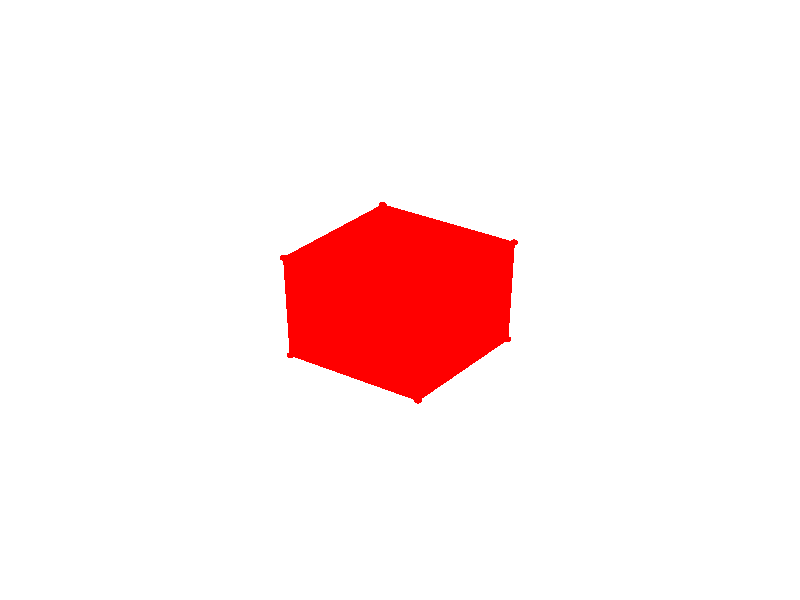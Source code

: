 #version 3.7;
global_settings{assumed_gamma 1.0}
camera{perspective location <6.545084971874737256314347, 4.755282581475768211021204, 5.877852522924730926945358> right <0.293892626146236568551728, -0.404508497187473725631435, -0.000000000000000000000000> up <-0.237764129073788410551060, -0.172745751406263137184283, 0.404508497187473725631435> direction <0.654508497187473725631435, 0.475528258147576821102120, 0.587785252292473137103457> sky <-0.475528258147576821102120, -0.345491502812526274368565, 0.809016994374947451262869> look_at <5.890576474687263086593703, 4.279754323328191389919084, 5.290067270632257567797296>}
light_source{<6.545084971874737256314347, 4.755282581475768211021204, 5.877852522924730926945358> rgb<1.0,1.0,1.0>}
background{rgb<1,1,1>}
object{object{union{union{sphere{<1.000000000000000000000000, 1.000000000000000000000000, 1.000000000000000000000000>,0.050000000000000002775558}sphere{<-1.000000000000000000000000, 1.000000000000000000000000, 1.000000000000000000000000>,0.050000000000000002775558}sphere{<1.000000000000000000000000, -1.000000000000000000000000, 1.000000000000000000000000>,0.050000000000000002775558}sphere{<-1.000000000000000000000000, -1.000000000000000000000000, 1.000000000000000000000000>,0.050000000000000002775558}sphere{<1.000000000000000000000000, 1.000000000000000000000000, -1.000000000000000000000000>,0.050000000000000002775558}sphere{<-1.000000000000000000000000, 1.000000000000000000000000, -1.000000000000000000000000>,0.050000000000000002775558}sphere{<1.000000000000000000000000, -1.000000000000000000000000, -1.000000000000000000000000>,0.050000000000000002775558}sphere{<-1.000000000000000000000000, -1.000000000000000000000000, -1.000000000000000000000000>,0.050000000000000002775558}}union{cylinder{<1.000000000000000000000000, 1.000000000000000000000000, 1.000000000000000000000000>,<1.000000000000000000000000, 1.000000000000000000000000, -1.000000000000000000000000>,0.010000000000000000208167}cylinder{<-1.000000000000000000000000, 1.000000000000000000000000, 1.000000000000000000000000>,<-1.000000000000000000000000, 1.000000000000000000000000, -1.000000000000000000000000>,0.010000000000000000208167}cylinder{<1.000000000000000000000000, -1.000000000000000000000000, 1.000000000000000000000000>,<1.000000000000000000000000, -1.000000000000000000000000, -1.000000000000000000000000>,0.010000000000000000208167}cylinder{<-1.000000000000000000000000, -1.000000000000000000000000, 1.000000000000000000000000>,<-1.000000000000000000000000, -1.000000000000000000000000, -1.000000000000000000000000>,0.010000000000000000208167}cylinder{<1.000000000000000000000000, 1.000000000000000000000000, 1.000000000000000000000000>,<-1.000000000000000000000000, 1.000000000000000000000000, 1.000000000000000000000000>,0.010000000000000000208167}cylinder{<1.000000000000000000000000, -1.000000000000000000000000, 1.000000000000000000000000>,<-1.000000000000000000000000, -1.000000000000000000000000, 1.000000000000000000000000>,0.010000000000000000208167}cylinder{<1.000000000000000000000000, 1.000000000000000000000000, -1.000000000000000000000000>,<-1.000000000000000000000000, 1.000000000000000000000000, -1.000000000000000000000000>,0.010000000000000000208167}cylinder{<1.000000000000000000000000, -1.000000000000000000000000, -1.000000000000000000000000>,<-1.000000000000000000000000, -1.000000000000000000000000, -1.000000000000000000000000>,0.010000000000000000208167}cylinder{<1.000000000000000000000000, 1.000000000000000000000000, 1.000000000000000000000000>,<1.000000000000000000000000, -1.000000000000000000000000, 1.000000000000000000000000>,0.010000000000000000208167}cylinder{<1.000000000000000000000000, 1.000000000000000000000000, -1.000000000000000000000000>,<1.000000000000000000000000, -1.000000000000000000000000, -1.000000000000000000000000>,0.010000000000000000208167}cylinder{<-1.000000000000000000000000, 1.000000000000000000000000, 1.000000000000000000000000>,<-1.000000000000000000000000, -1.000000000000000000000000, 1.000000000000000000000000>,0.010000000000000000208167}cylinder{<-1.000000000000000000000000, 1.000000000000000000000000, -1.000000000000000000000000>,<-1.000000000000000000000000, -1.000000000000000000000000, -1.000000000000000000000000>,0.010000000000000000208167}}union{polygon{4.000000000000000000000000,<1.000000000000000000000000, 1.000000000000000000000000, 1.000000000000000000000000>,<1.000000000000000000000000, -1.000000000000000000000000, 1.000000000000000000000000>,<-1.000000000000000000000000, -1.000000000000000000000000, 1.000000000000000000000000>,<-1.000000000000000000000000, 1.000000000000000000000000, 1.000000000000000000000000>}polygon{4.000000000000000000000000,<1.000000000000000000000000, 1.000000000000000000000000, -1.000000000000000000000000>,<1.000000000000000000000000, -1.000000000000000000000000, -1.000000000000000000000000>,<-1.000000000000000000000000, -1.000000000000000000000000, -1.000000000000000000000000>,<-1.000000000000000000000000, 1.000000000000000000000000, -1.000000000000000000000000>}polygon{4.000000000000000000000000,<1.000000000000000000000000, 1.000000000000000000000000, 1.000000000000000000000000>,<1.000000000000000000000000, 1.000000000000000000000000, -1.000000000000000000000000>,<1.000000000000000000000000, -1.000000000000000000000000, -1.000000000000000000000000>,<1.000000000000000000000000, -1.000000000000000000000000, 1.000000000000000000000000>}polygon{4.000000000000000000000000,<-1.000000000000000000000000, 1.000000000000000000000000, 1.000000000000000000000000>,<-1.000000000000000000000000, 1.000000000000000000000000, -1.000000000000000000000000>,<-1.000000000000000000000000, -1.000000000000000000000000, -1.000000000000000000000000>,<-1.000000000000000000000000, -1.000000000000000000000000, 1.000000000000000000000000>}polygon{4.000000000000000000000000,<1.000000000000000000000000, 1.000000000000000000000000, 1.000000000000000000000000>,<1.000000000000000000000000, 1.000000000000000000000000, -1.000000000000000000000000>,<-1.000000000000000000000000, 1.000000000000000000000000, -1.000000000000000000000000>,<-1.000000000000000000000000, 1.000000000000000000000000, 1.000000000000000000000000>}polygon{4.000000000000000000000000,<1.000000000000000000000000, -1.000000000000000000000000, 1.000000000000000000000000>,<1.000000000000000000000000, -1.000000000000000000000000, -1.000000000000000000000000>,<-1.000000000000000000000000, -1.000000000000000000000000, -1.000000000000000000000000>,<-1.000000000000000000000000, -1.000000000000000000000000, 1.000000000000000000000000>}}} pigment{rgbft<1.0,0.0,0.0,0.2,0.2>}} scale 0.500000000000000000000000}
